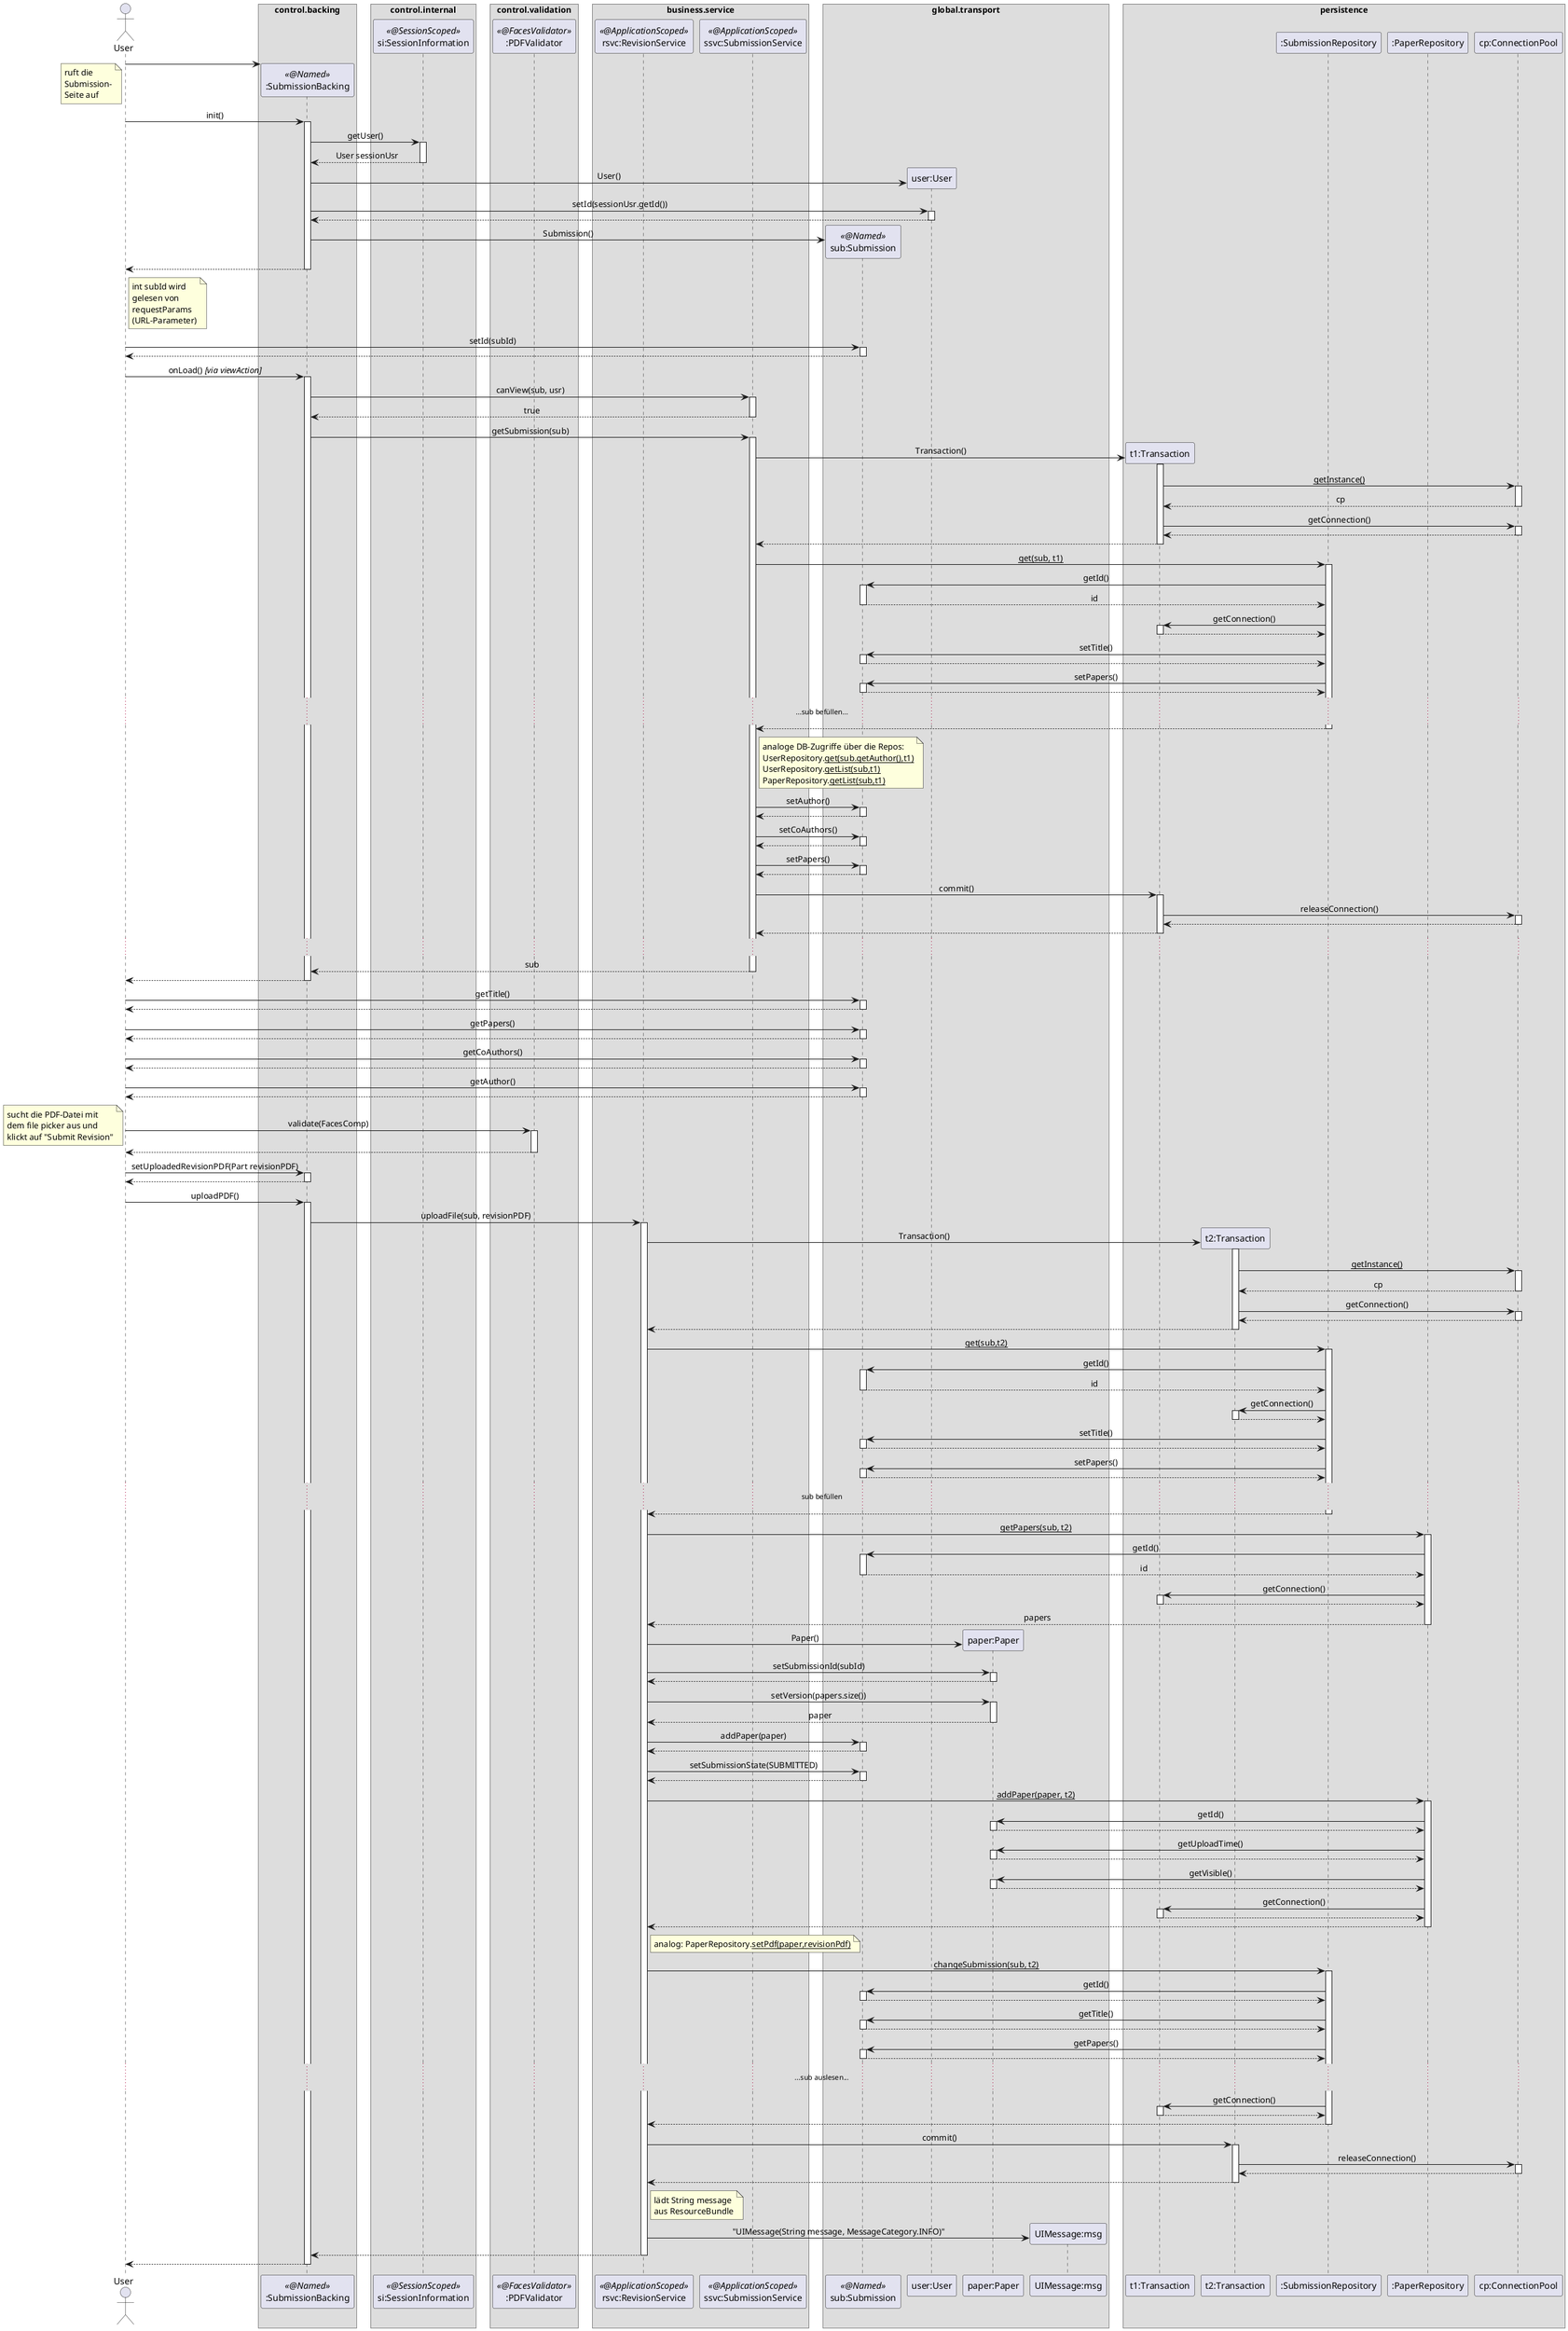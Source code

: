 @startuml
'https://plantuml.com/sequence-diagram

'!theme aws-orange
skinparam sequenceMessageAlign center
skinparam BoxPadding 10
'skinparam LifelineStrategy nosolid
'autonumber
'autoactivate on
'hide footbox

actor User as user

box "control.backing"
    participant ":SubmissionBacking" as sb << @Named >>
end box
'box "???"
'    participant ":ResourceBundle" as rscBundle
'end box
box "control.internal"
    participant "si:SessionInformation" as si << @SessionScoped >>
end box
box "control.validation"
    participant ":PDFValidator" as pdfv << @FacesValidator >>
end box
box "business.service"
    participant "rsvc:RevisionService" as rsvc << @ApplicationScoped >>
    participant "ssvc:SubmissionService" as ssvc << @ApplicationScoped >>
end box
box "global.transport"
    participant "sub:Submission" as sub << @Named >>
    participant "user:User" as usr
    participant "paper:Paper" as paper
    participant "UIMessage:msg" as msg
end box
box persistence
    participant "t1:Transaction" as t1
    participant "t2:Transaction" as t2
    participant ":SubmissionRepository" as sr
    participant ":PaperRepository" as pr
    participant "cp:ConnectionPool" as cp
end box

create sb
user -> sb
note left
    ruft die
    Submission-
    Seite auf
end note
user -> sb : init()
activate sb
    sb -> si ++ : getUser()
    return User sessionUsr
    sb -> usr ** : User()
    sb -> usr ++ : setId(sessionUsr.getId())
    return
    sb -> sub ** : Submission()
return

note right of user
    int subId wird
    gelesen von
    requestParams
    (URL-Parameter)
end note
user -> sub ++ : setId(subId)
return


user -> sb ++ : onLoad() //[via viewAction]//
    sb -> ssvc ++ : canView(sub, usr)
    return true

    sb -> ssvc : getSubmission(sub)
    activate ssvc
        ssvc -> t1 ** : Transaction()
        activate t1
            t1 -> cp : __getInstance()__
            activate cp
            return cp
            t1 -> cp : getConnection()
            activate cp
            return
        return
        ssvc -> sr : __get(sub, t1)__
        activate sr
            sr -> sub : getId()
            activate sub
            return id
            sr -> t1 ++ : getConnection()
            return
            sr -> sub : setTitle()
            activate sub
            return
            sr -> sub : setPapers()
            activate sub
            return
            ......sub befüllen......
        return
        note right of ssvc
            analoge DB-Zugriffe über die Repos:
            UserRepository.__get(sub.getAuthor(),t1)__
            UserRepository.__getList(sub,t1)__
            PaperRepository.__getList(sub,t1)__
        end note
        ssvc -> sub ++ : setAuthor()
        return
        ssvc -> sub ++ : setCoAuthors()
        return
        ssvc -> sub ++ : setPapers()
        return
        ssvc -> t1 ++ : commit()
            t1 -> cp ++ : releaseConnection()
            return
        return
'        destroy t1
        ......
    return sub
return

user -> sub ++ : getTitle()
return
user -> sub ++ : getPapers()
return
user -> sub ++ : getCoAuthors()
return
user -> sub ++ : getAuthor()
return

user -> pdfv ++ : validate(FacesComp)
note left
    sucht die PDF-Datei mit
    dem file picker aus und
    klickt auf "Submit Revision"
end note
return
user -> sb ++ : setUploadedRevisionPDF(Part revisionPDF)
return

user -> sb : uploadPDF()
activate sb
    sb -> rsvc : uploadFile(sub, revisionPDF)
    activate rsvc
        rsvc -> t2 ** : Transaction()
        activate t2
            t2 -> cp : __getInstance()__
            activate cp
            return cp
            t2 -> cp : getConnection()
            activate cp
            return
        return
        rsvc -> sr : __get(sub,t2)__
        activate sr
            sr -> sub : getId()
            activate sub
            return id
            sr -> t2 ++ : getConnection()
            return
            sr -> sub : setTitle()
            activate sub
            return
            sr -> sub : setPapers()
            activate sub
            return
            ...sub befüllen...
        return
        rsvc -> pr ++ : __getPapers(sub, t2)__
            pr -> sub ++ : getId()
            return id
            pr -> t1 ++ : getConnection()
            return
        return papers
        rsvc -> paper ** : Paper()
        rsvc -> paper : setSubmissionId(subId)
        activate paper
        return
        rsvc -> paper : setVersion(papers.size())
        activate paper
        return paper
        rsvc -> sub : addPaper(paper)
        activate sub
        return
        rsvc -> sub ++ : setSubmissionState(SUBMITTED)
        return

        rsvc -> pr ++ : __addPaper(paper, t2)__
            pr -> paper ++ : getId()
            return
            pr -> paper ++ : getUploadTime()
            return
            pr -> paper ++ : getVisible()
            return
            pr -> t1 ++ : getConnection()
            return
        return
        note right of rsvc
            analog: PaperRepository.__setPdf(paper,revisionPdf)__
        end note

        rsvc -> sr : __changeSubmission(sub, t2)__
        activate sr
            sr -> sub ++ : getId()
            return
            sr -> sub ++ : getTitle()
            return
            sr -> sub ++ : getPapers()
            return
            ......sub auslesen......
            sr -> t1 ++ : getConnection()
            return
        return

        rsvc -> t2 ++ : commit()
            t2 -> cp ++ : releaseConnection()
            return
        return

        note right of rsvc
            lädt String message
            aus ResourceBundle
        end note
        rsvc -> msg ** : "UIMessage(String message, MessageCategory.INFO)"

'        destroy t2
    return

'    subBacking -> rscBundle : getAddRevision\\\nConfirmationMsg()
'    activate rscBundle
'    return msg

return




@enduml